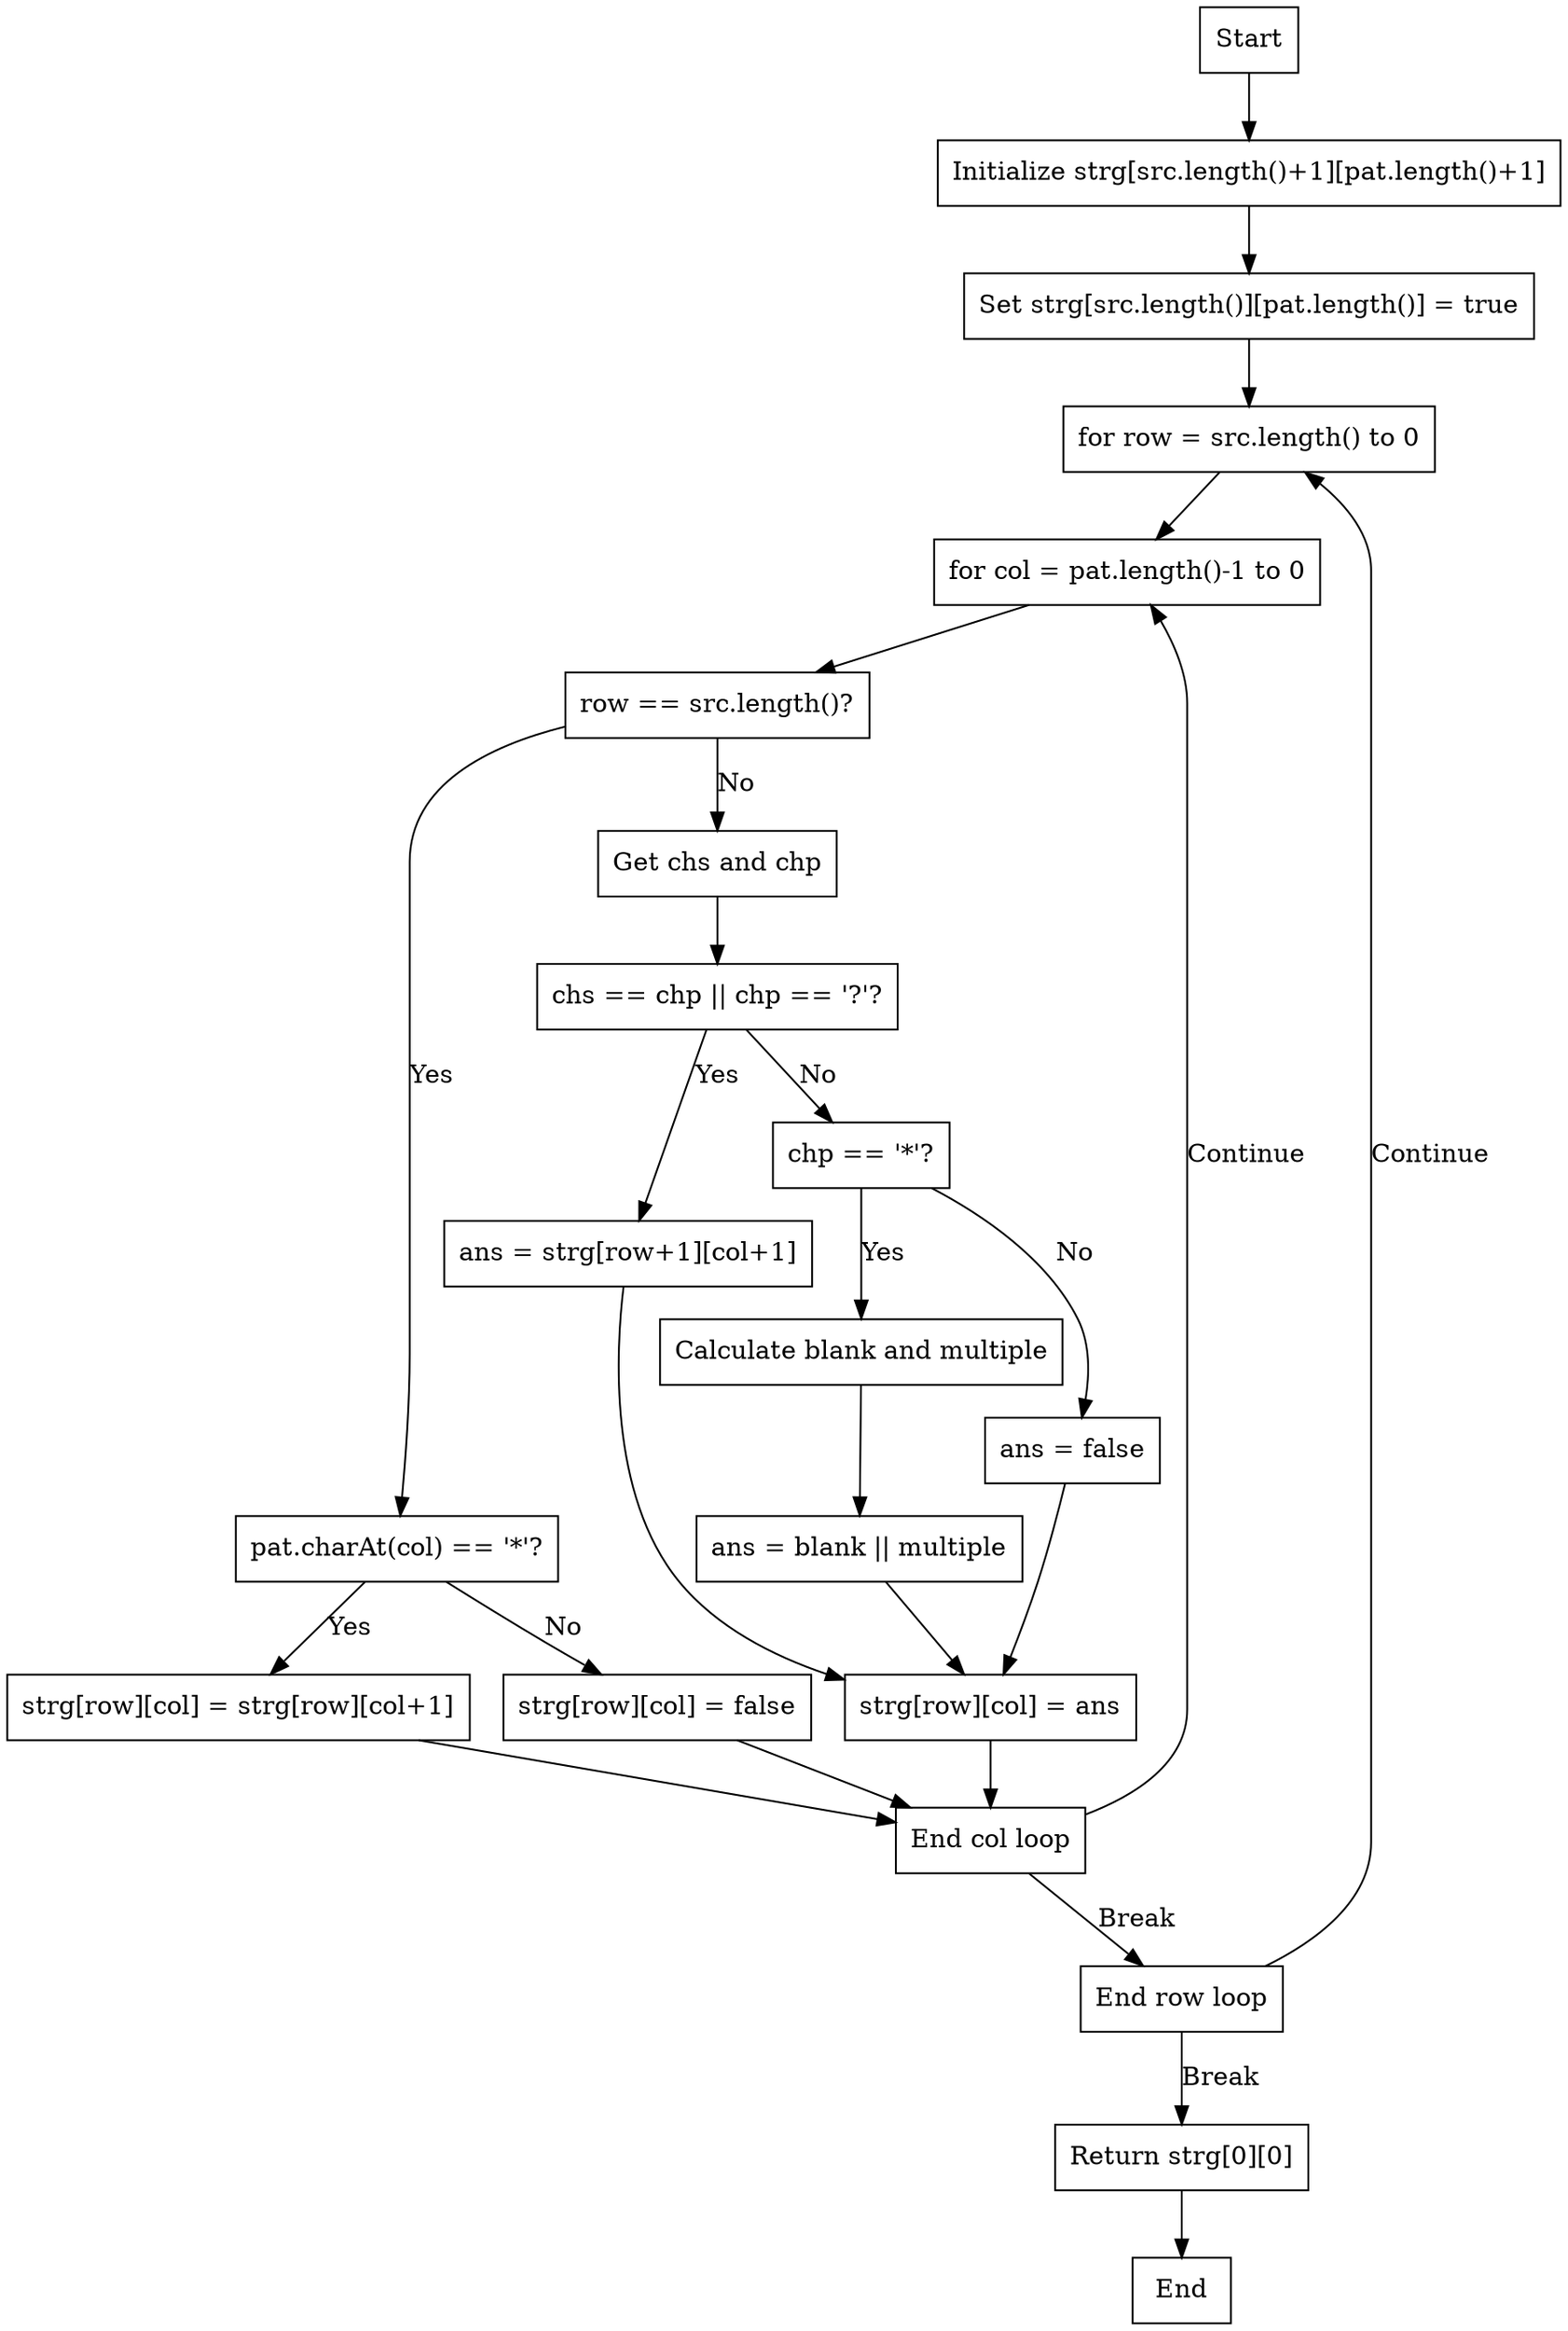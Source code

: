 digraph RegexBUControlFlow {
    node [shape=rectangle];
    
    start [label="Start"];
    init [label="Initialize strg[src.length()+1][pat.length()+1]"];
    set_base [label="Set strg[src.length()][pat.length()] = true"];
    loop_row [label="for row = src.length() to 0"];
    loop_col [label="for col = pat.length()-1 to 0"];
    check_row [label="row == src.length()?"];
    check_pat_star [label="pat.charAt(col) == '*'?"];
    set_true [label="strg[row][col] = strg[row][col+1]"];
    set_false [label="strg[row][col] = false"];
    get_chars [label="Get chs and chp"];
    check_char_match [label="chs == chp || chp == '?'?"];
    set_match [label="ans = strg[row+1][col+1]"];
    check_star [label="chp == '*'?"];
    calc_star [label="Calculate blank and multiple"];
    set_star [label="ans = blank || multiple"];
    set_no_match [label="ans = false"];
    set_result [label="strg[row][col] = ans"];
    end_col [label="End col loop"];
    end_row [label="End row loop"];
    return [label="Return strg[0][0]"];
    end [label="End"];

    start -> init;
    init -> set_base;
    set_base -> loop_row;
    loop_row -> loop_col;
    loop_col -> check_row;
    check_row -> check_pat_star [label="Yes"];
    check_row -> get_chars [label="No"];
    check_pat_star -> set_true [label="Yes"];
    check_pat_star -> set_false [label="No"];
    set_true -> end_col;
    set_false -> end_col;
    get_chars -> check_char_match;
    check_char_match -> set_match [label="Yes"];
    check_char_match -> check_star [label="No"];
    check_star -> calc_star [label="Yes"];
    check_star -> set_no_match [label="No"];
    calc_star -> set_star;
    set_match -> set_result;
    set_star -> set_result;
    set_no_match -> set_result;
    set_result -> end_col;
    end_col -> loop_col [label="Continue"];
    end_col -> end_row [label="Break"];
    end_row -> loop_row [label="Continue"];
    end_row -> return [label="Break"];
    return -> end;
}
